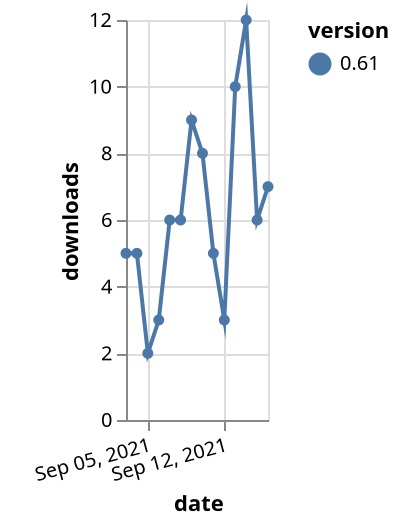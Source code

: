 {"$schema": "https://vega.github.io/schema/vega-lite/v5.json", "description": "A simple bar chart with embedded data.", "data": {"values": [{"date": "2021-09-03", "total": 6691, "delta": 5, "version": "0.61"}, {"date": "2021-09-04", "total": 6696, "delta": 5, "version": "0.61"}, {"date": "2021-09-05", "total": 6698, "delta": 2, "version": "0.61"}, {"date": "2021-09-06", "total": 6701, "delta": 3, "version": "0.61"}, {"date": "2021-09-07", "total": 6707, "delta": 6, "version": "0.61"}, {"date": "2021-09-08", "total": 6713, "delta": 6, "version": "0.61"}, {"date": "2021-09-09", "total": 6722, "delta": 9, "version": "0.61"}, {"date": "2021-09-10", "total": 6730, "delta": 8, "version": "0.61"}, {"date": "2021-09-11", "total": 6735, "delta": 5, "version": "0.61"}, {"date": "2021-09-12", "total": 6738, "delta": 3, "version": "0.61"}, {"date": "2021-09-13", "total": 6748, "delta": 10, "version": "0.61"}, {"date": "2021-09-14", "total": 6760, "delta": 12, "version": "0.61"}, {"date": "2021-09-15", "total": 6766, "delta": 6, "version": "0.61"}, {"date": "2021-09-16", "total": 6773, "delta": 7, "version": "0.61"}]}, "width": "container", "mark": {"type": "line", "point": {"filled": true}}, "encoding": {"x": {"field": "date", "type": "temporal", "timeUnit": "yearmonthdate", "title": "date", "axis": {"labelAngle": -15}}, "y": {"field": "delta", "type": "quantitative", "title": "downloads"}, "color": {"field": "version", "type": "nominal"}, "tooltip": {"field": "delta"}}}